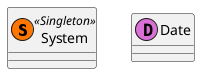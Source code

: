 ' 3.15 Specific Spot, PlantUML Language Reference Guide (V8037, p. 42)
@startuml

class System <<(S,#FF7700) Singleton>>
class Date <<(D,orchid)>>
@enduml
